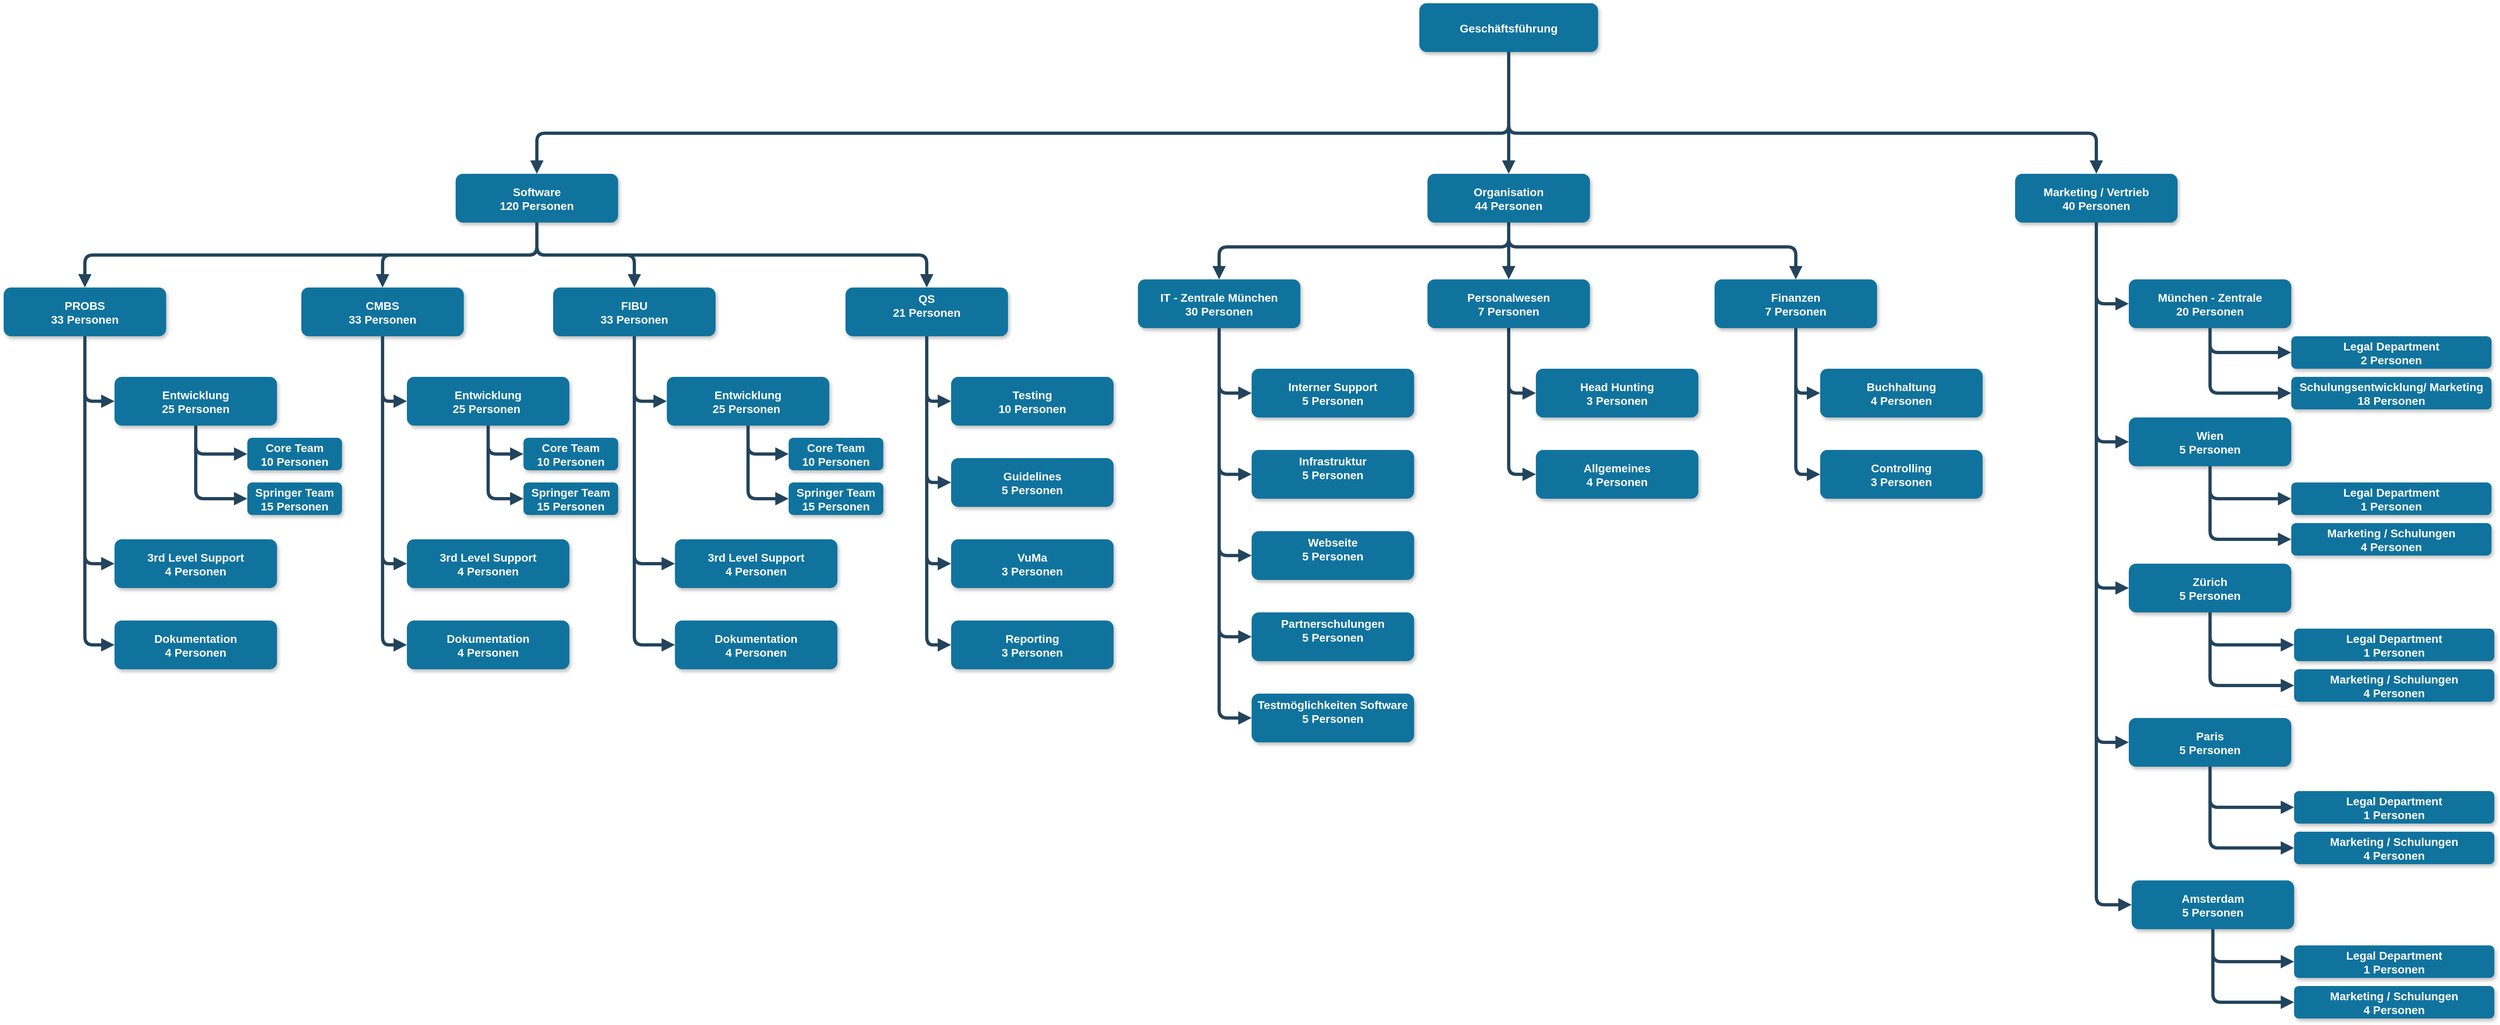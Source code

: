 <mxfile version="24.2.5" type="device">
  <diagram name="Page-1" id="97916047-d0de-89f5-080d-49f4d83e522f">
    <mxGraphModel dx="3827.5" dy="1201" grid="1" gridSize="10" guides="1" tooltips="1" connect="1" arrows="1" fold="1" page="1" pageScale="1.5" pageWidth="1169" pageHeight="827" background="none" math="0" shadow="0">
      <root>
        <mxCell id="0" />
        <mxCell id="1" parent="0" />
        <mxCell id="3" value="Geschäftsführung" style="rounded=1;fillColor=#10739E;strokeColor=none;shadow=1;gradientColor=none;fontStyle=1;fontColor=#FFFFFF;fontSize=14;" parent="1" vertex="1">
          <mxGeometry x="766.5" y="290" width="220" height="60" as="geometry" />
        </mxCell>
        <mxCell id="5" value="Software&#xa;120 Personen" style="rounded=1;fillColor=#10739E;strokeColor=none;shadow=1;gradientColor=none;fontStyle=1;fontColor=#FFFFFF;fontSize=14;" parent="1" vertex="1">
          <mxGeometry x="-420" y="500" width="200" height="60" as="geometry" />
        </mxCell>
        <mxCell id="6" value="Organisation&#xa;44 Personen" style="rounded=1;fillColor=#10739E;strokeColor=none;shadow=1;gradientColor=none;fontStyle=1;fontColor=#FFFFFF;fontSize=14;" parent="1" vertex="1">
          <mxGeometry x="776.5" y="500" width="200" height="60" as="geometry" />
        </mxCell>
        <mxCell id="7" value="Marketing / Vertrieb&#xa;40 Personen" style="rounded=1;fillColor=#10739E;strokeColor=none;shadow=1;gradientColor=none;fontStyle=1;fontColor=#FFFFFF;fontSize=14;" parent="1" vertex="1">
          <mxGeometry x="1500" y="500" width="200" height="60" as="geometry" />
        </mxCell>
        <mxCell id="13" value="FIBU&#xa;33 Personen" style="rounded=1;fillColor=#10739E;strokeColor=none;shadow=1;gradientColor=none;fontStyle=1;fontColor=#FFFFFF;fontSize=14;" parent="1" vertex="1">
          <mxGeometry x="-300" y="640" width="200" height="60" as="geometry" />
        </mxCell>
        <mxCell id="14" value="CMBS&#xa;33 Personen" style="rounded=1;fillColor=#10739E;strokeColor=none;shadow=1;gradientColor=none;fontStyle=1;fontColor=#FFFFFF;fontSize=14;" parent="1" vertex="1">
          <mxGeometry x="-610" y="640" width="200" height="60" as="geometry" />
        </mxCell>
        <mxCell id="15" value="PROBS&#xa;33 Personen" style="rounded=1;fillColor=#10739E;strokeColor=none;shadow=1;gradientColor=none;fontStyle=1;fontColor=#FFFFFF;fontSize=14;" parent="1" vertex="1">
          <mxGeometry x="-976.5" y="640" width="200" height="60" as="geometry" />
        </mxCell>
        <mxCell id="30" value="" style="edgeStyle=elbowEdgeStyle;elbow=vertical;strokeWidth=4;endArrow=block;endFill=1;fontStyle=1;strokeColor=#23445D;" parent="1" source="3" target="5" edge="1">
          <mxGeometry x="22" y="165.5" width="100" height="100" as="geometry">
            <mxPoint x="22" y="265.5" as="sourcePoint" />
            <mxPoint x="122" y="165.5" as="targetPoint" />
            <Array as="points">
              <mxPoint x="230" y="450" />
            </Array>
          </mxGeometry>
        </mxCell>
        <mxCell id="42" value="" style="edgeStyle=elbowEdgeStyle;elbow=vertical;strokeWidth=4;endArrow=block;endFill=1;fontStyle=1;strokeColor=#23445D;" parent="1" source="5" target="14" edge="1">
          <mxGeometry x="62" y="165.5" width="100" height="100" as="geometry">
            <mxPoint x="-658" y="275.5" as="sourcePoint" />
            <mxPoint x="-558" y="175.5" as="targetPoint" />
          </mxGeometry>
        </mxCell>
        <mxCell id="43" value="" style="edgeStyle=elbowEdgeStyle;elbow=vertical;strokeWidth=4;endArrow=block;endFill=1;fontStyle=1;strokeColor=#23445D;" parent="1" source="5" target="15" edge="1">
          <mxGeometry x="62" y="175.5" width="100" height="100" as="geometry">
            <mxPoint x="-658" y="285.5" as="sourcePoint" />
            <mxPoint x="-558" y="185.5" as="targetPoint" />
          </mxGeometry>
        </mxCell>
        <mxCell id="gRjdGNPeBcvUsNMo4B3k-55" value="" style="edgeStyle=elbowEdgeStyle;elbow=vertical;strokeWidth=4;endArrow=block;endFill=1;fontStyle=1;strokeColor=#23445D;exitX=0.5;exitY=1;exitDx=0;exitDy=0;entryX=0.5;entryY=0;entryDx=0;entryDy=0;" parent="1" source="3" target="7" edge="1">
          <mxGeometry x="22" y="165.5" width="100" height="100" as="geometry">
            <mxPoint x="770" y="400" as="sourcePoint" />
            <mxPoint x="1318" y="494.5" as="targetPoint" />
            <Array as="points">
              <mxPoint x="860" y="450" />
              <mxPoint x="940" y="420" />
              <mxPoint x="1318" y="434.5" />
              <mxPoint x="1128" y="434.5" />
            </Array>
          </mxGeometry>
        </mxCell>
        <mxCell id="gRjdGNPeBcvUsNMo4B3k-56" value="" style="edgeStyle=elbowEdgeStyle;elbow=vertical;strokeWidth=4;endArrow=block;endFill=1;fontStyle=1;strokeColor=#23445D;exitX=0.5;exitY=1;exitDx=0;exitDy=0;entryX=0.5;entryY=0;entryDx=0;entryDy=0;" parent="1" source="5" target="13" edge="1">
          <mxGeometry x="62" y="165.5" width="100" height="100" as="geometry">
            <mxPoint x="-78.5" y="525.5" as="sourcePoint" />
            <mxPoint x="-78.5" y="585.5" as="targetPoint" />
            <Array as="points">
              <mxPoint x="-280" y="600" />
            </Array>
          </mxGeometry>
        </mxCell>
        <mxCell id="9Wc_l4aSd2tQEgsTbdU2-46" value="Dokumentation&#xa;4 Personen" style="rounded=1;fillColor=#10739E;strokeColor=none;shadow=1;gradientColor=none;fontStyle=1;fontColor=#FFFFFF;fontSize=14;" parent="1" vertex="1">
          <mxGeometry x="-840" y="1050" width="200" height="60" as="geometry" />
        </mxCell>
        <mxCell id="LHZRictP8kXEc40hoXQ5-43" value="QS&#xa;21 Personen&#xa;" style="rounded=1;fillColor=#10739E;strokeColor=none;shadow=1;gradientColor=none;fontStyle=1;fontColor=#FFFFFF;fontSize=14;" parent="1" vertex="1">
          <mxGeometry x="60" y="640" width="200" height="60" as="geometry" />
        </mxCell>
        <mxCell id="LHZRictP8kXEc40hoXQ5-44" value="Testing&#xa;10 Personen" style="rounded=1;fillColor=#10739E;strokeColor=none;shadow=1;gradientColor=none;fontStyle=1;fontColor=#FFFFFF;fontSize=14;" parent="1" vertex="1">
          <mxGeometry x="190" y="750" width="200" height="60" as="geometry" />
        </mxCell>
        <mxCell id="LHZRictP8kXEc40hoXQ5-45" value="Guidelines&#xa;5 Personen" style="rounded=1;fillColor=#10739E;strokeColor=none;shadow=1;gradientColor=none;fontStyle=1;fontColor=#FFFFFF;fontSize=14;" parent="1" vertex="1">
          <mxGeometry x="190" y="850" width="200" height="60" as="geometry" />
        </mxCell>
        <mxCell id="LHZRictP8kXEc40hoXQ5-46" value="VuMa&#xa;3 Personen" style="rounded=1;fillColor=#10739E;strokeColor=none;shadow=1;gradientColor=none;fontStyle=1;fontColor=#FFFFFF;fontSize=14;" parent="1" vertex="1">
          <mxGeometry x="190" y="950" width="200" height="60" as="geometry" />
        </mxCell>
        <mxCell id="LHZRictP8kXEc40hoXQ5-47" value="Reporting&#xa;3 Personen" style="rounded=1;fillColor=#10739E;strokeColor=none;shadow=1;gradientColor=none;fontStyle=1;fontColor=#FFFFFF;fontSize=14;" parent="1" vertex="1">
          <mxGeometry x="190" y="1050" width="200" height="60" as="geometry" />
        </mxCell>
        <mxCell id="LHZRictP8kXEc40hoXQ5-48" value="" style="edgeStyle=elbowEdgeStyle;elbow=vertical;strokeWidth=4;endArrow=block;endFill=1;fontStyle=1;strokeColor=#23445D;exitX=0.5;exitY=1;exitDx=0;exitDy=0;entryX=0.5;entryY=0;entryDx=0;entryDy=0;" parent="1" source="5" target="LHZRictP8kXEc40hoXQ5-43" edge="1">
          <mxGeometry x="62" y="165.5" width="100" height="100" as="geometry">
            <mxPoint x="-60" y="540" as="sourcePoint" />
            <mxPoint x="-10" y="640" as="targetPoint" />
            <Array as="points">
              <mxPoint x="-20" y="600" />
            </Array>
          </mxGeometry>
        </mxCell>
        <mxCell id="LHZRictP8kXEc40hoXQ5-49" value="IT - Zentrale München&#xa;30 Personen" style="rounded=1;fillColor=#10739E;strokeColor=none;shadow=1;gradientColor=none;fontStyle=1;fontColor=#FFFFFF;fontSize=14;" parent="1" vertex="1">
          <mxGeometry x="420" y="630" width="200" height="60" as="geometry" />
        </mxCell>
        <mxCell id="LHZRictP8kXEc40hoXQ5-50" value="Interner Support&#xa;5 Personen" style="rounded=1;fillColor=#10739E;strokeColor=none;shadow=1;gradientColor=none;fontStyle=1;fontColor=#FFFFFF;fontSize=14;" parent="1" vertex="1">
          <mxGeometry x="560" y="740" width="200" height="60" as="geometry" />
        </mxCell>
        <mxCell id="LHZRictP8kXEc40hoXQ5-51" value="Infrastruktur&#xa;5 Personen&#xa;" style="rounded=1;fillColor=#10739E;strokeColor=none;shadow=1;gradientColor=none;fontStyle=1;fontColor=#FFFFFF;fontSize=14;" parent="1" vertex="1">
          <mxGeometry x="560" y="840" width="200" height="60" as="geometry" />
        </mxCell>
        <mxCell id="LHZRictP8kXEc40hoXQ5-52" value="Webseite&#xa;5 Personen&#xa;" style="rounded=1;fillColor=#10739E;strokeColor=none;shadow=1;gradientColor=none;fontStyle=1;fontColor=#FFFFFF;fontSize=14;" parent="1" vertex="1">
          <mxGeometry x="560" y="940" width="200" height="60" as="geometry" />
        </mxCell>
        <mxCell id="LHZRictP8kXEc40hoXQ5-53" value="Partnerschulungen&#xa;5 Personen&#xa;" style="rounded=1;fillColor=#10739E;strokeColor=none;shadow=1;gradientColor=none;fontStyle=1;fontColor=#FFFFFF;fontSize=14;" parent="1" vertex="1">
          <mxGeometry x="560" y="1040" width="200" height="60" as="geometry" />
        </mxCell>
        <mxCell id="LHZRictP8kXEc40hoXQ5-54" value="Testmöglichkeiten Software&#xa;5 Personen&#xa;" style="rounded=1;fillColor=#10739E;strokeColor=none;shadow=1;gradientColor=none;fontStyle=1;fontColor=#FFFFFF;fontSize=14;" parent="1" vertex="1">
          <mxGeometry x="560" y="1140" width="200" height="60" as="geometry" />
        </mxCell>
        <mxCell id="LHZRictP8kXEc40hoXQ5-55" value="München - Zentrale&#xa;20 Personen" style="rounded=1;fillColor=#10739E;strokeColor=none;shadow=1;gradientColor=none;fontStyle=1;fontColor=#FFFFFF;fontSize=14;" parent="1" vertex="1">
          <mxGeometry x="1640" y="630" width="200" height="60" as="geometry" />
        </mxCell>
        <mxCell id="LHZRictP8kXEc40hoXQ5-56" value="Wien&#xa;5 Personen" style="rounded=1;fillColor=#10739E;strokeColor=none;shadow=1;gradientColor=none;fontStyle=1;fontColor=#FFFFFF;fontSize=14;" parent="1" vertex="1">
          <mxGeometry x="1640" y="800" width="200" height="60" as="geometry" />
        </mxCell>
        <mxCell id="LHZRictP8kXEc40hoXQ5-57" value="Zürich&#xa;5 Personen" style="rounded=1;fillColor=#10739E;strokeColor=none;shadow=1;gradientColor=none;fontStyle=1;fontColor=#FFFFFF;fontSize=14;" parent="1" vertex="1">
          <mxGeometry x="1640" y="980" width="200" height="60" as="geometry" />
        </mxCell>
        <mxCell id="LHZRictP8kXEc40hoXQ5-58" value="Paris&#xa;5 Personen" style="rounded=1;fillColor=#10739E;strokeColor=none;shadow=1;gradientColor=none;fontStyle=1;fontColor=#FFFFFF;fontSize=14;" parent="1" vertex="1">
          <mxGeometry x="1640" y="1170" width="200" height="60" as="geometry" />
        </mxCell>
        <mxCell id="LHZRictP8kXEc40hoXQ5-59" value="Amsterdam&#xa;5 Personen" style="rounded=1;fillColor=#10739E;strokeColor=none;shadow=1;gradientColor=none;fontStyle=1;fontColor=#FFFFFF;fontSize=14;" parent="1" vertex="1">
          <mxGeometry x="1643.5" y="1370" width="200" height="60" as="geometry" />
        </mxCell>
        <mxCell id="LHZRictP8kXEc40hoXQ5-81" value="Legal Department&#xa;1 Personen" style="rounded=1;fillColor=#10739E;strokeColor=none;shadow=1;gradientColor=none;fontStyle=1;fontColor=#FFFFFF;fontSize=14;" parent="1" vertex="1">
          <mxGeometry x="1840" y="880" width="246.5" height="40" as="geometry" />
        </mxCell>
        <mxCell id="9Wc_l4aSd2tQEgsTbdU2-45" value="3rd Level Support&#xa;4 Personen" style="rounded=1;fillColor=#10739E;strokeColor=none;shadow=1;gradientColor=none;fontStyle=1;fontColor=#FFFFFF;fontSize=14;" parent="1" vertex="1">
          <mxGeometry x="-840" y="950" width="200" height="60" as="geometry" />
        </mxCell>
        <mxCell id="gRjdGNPeBcvUsNMo4B3k-71" value="Entwicklung&#xa;25 Personen" style="rounded=1;fillColor=#10739E;strokeColor=none;shadow=1;gradientColor=none;fontStyle=1;fontColor=#FFFFFF;fontSize=14;" parent="1" vertex="1">
          <mxGeometry x="-840" y="750" width="200" height="60" as="geometry" />
        </mxCell>
        <mxCell id="48EaxQg9wDrhMcDz6IMn-46" value="Core Team&#xa;10 Personen" style="rounded=1;fillColor=#10739E;strokeColor=none;shadow=1;gradientColor=none;fontStyle=1;fontColor=#FFFFFF;fontSize=14;" parent="1" vertex="1">
          <mxGeometry x="-676.5" y="825" width="116.5" height="40" as="geometry" />
        </mxCell>
        <mxCell id="48EaxQg9wDrhMcDz6IMn-47" value="Springer Team&#xa;15 Personen" style="rounded=1;fillColor=#10739E;strokeColor=none;shadow=1;gradientColor=none;fontStyle=1;fontColor=#FFFFFF;fontSize=14;" parent="1" vertex="1">
          <mxGeometry x="-676.5" y="880" width="116.5" height="40" as="geometry" />
        </mxCell>
        <mxCell id="48EaxQg9wDrhMcDz6IMn-48" value="" style="edgeStyle=elbowEdgeStyle;elbow=horizontal;strokeWidth=4;endArrow=block;endFill=1;fontStyle=1;strokeColor=#23445D;exitX=0.5;exitY=1;exitDx=0;exitDy=0;entryX=0;entryY=0.5;entryDx=0;entryDy=0;" parent="1" source="gRjdGNPeBcvUsNMo4B3k-71" target="48EaxQg9wDrhMcDz6IMn-46" edge="1">
          <mxGeometry x="62" y="165.5" width="100" height="100" as="geometry">
            <mxPoint x="-831.5" y="835" as="sourcePoint" />
            <mxPoint x="-721.5" y="885" as="targetPoint" />
            <Array as="points">
              <mxPoint x="-740" y="860" />
            </Array>
          </mxGeometry>
        </mxCell>
        <mxCell id="48EaxQg9wDrhMcDz6IMn-49" value="" style="edgeStyle=elbowEdgeStyle;elbow=horizontal;strokeWidth=4;endArrow=block;endFill=1;fontStyle=1;strokeColor=#23445D;exitX=0.5;exitY=1;exitDx=0;exitDy=0;entryX=0;entryY=0.5;entryDx=0;entryDy=0;" parent="1" source="gRjdGNPeBcvUsNMo4B3k-71" target="48EaxQg9wDrhMcDz6IMn-47" edge="1">
          <mxGeometry x="62" y="165.5" width="100" height="100" as="geometry">
            <mxPoint x="-810" y="830" as="sourcePoint" />
            <mxPoint x="-710" y="900" as="targetPoint" />
            <Array as="points">
              <mxPoint x="-740" y="880" />
            </Array>
          </mxGeometry>
        </mxCell>
        <mxCell id="48EaxQg9wDrhMcDz6IMn-50" value="" style="edgeStyle=elbowEdgeStyle;elbow=vertical;strokeWidth=4;endArrow=block;endFill=1;fontStyle=1;strokeColor=#23445D;exitX=0.5;exitY=1;exitDx=0;exitDy=0;entryX=0;entryY=0.5;entryDx=0;entryDy=0;" parent="1" source="15" target="9Wc_l4aSd2tQEgsTbdU2-45" edge="1">
          <mxGeometry x="62" y="165.5" width="100" height="100" as="geometry">
            <mxPoint x="-1060" y="810" as="sourcePoint" />
            <mxPoint x="-960" y="880" as="targetPoint" />
            <Array as="points">
              <mxPoint x="-860" y="980" />
            </Array>
          </mxGeometry>
        </mxCell>
        <mxCell id="48EaxQg9wDrhMcDz6IMn-51" value="" style="edgeStyle=elbowEdgeStyle;elbow=vertical;strokeWidth=4;endArrow=block;endFill=1;fontStyle=1;strokeColor=#23445D;exitX=0.5;exitY=1;exitDx=0;exitDy=0;entryX=0;entryY=0.5;entryDx=0;entryDy=0;" parent="1" source="15" target="9Wc_l4aSd2tQEgsTbdU2-46" edge="1">
          <mxGeometry x="62" y="165.5" width="100" height="100" as="geometry">
            <mxPoint x="-1100" y="940" as="sourcePoint" />
            <mxPoint x="-1000" y="1010" as="targetPoint" />
            <Array as="points">
              <mxPoint x="-860" y="1080" />
            </Array>
          </mxGeometry>
        </mxCell>
        <mxCell id="48EaxQg9wDrhMcDz6IMn-52" value="" style="edgeStyle=elbowEdgeStyle;elbow=vertical;strokeWidth=4;endArrow=block;endFill=1;fontStyle=1;strokeColor=#23445D;exitX=0.5;exitY=1;exitDx=0;exitDy=0;entryX=0;entryY=0.5;entryDx=0;entryDy=0;" parent="1" source="15" target="gRjdGNPeBcvUsNMo4B3k-71" edge="1">
          <mxGeometry x="62" y="165.5" width="100" height="100" as="geometry">
            <mxPoint x="-1076.5" y="1070" as="sourcePoint" />
            <mxPoint x="-976.5" y="1140" as="targetPoint" />
            <Array as="points">
              <mxPoint x="-890" y="780" />
            </Array>
          </mxGeometry>
        </mxCell>
        <mxCell id="48EaxQg9wDrhMcDz6IMn-53" value="Dokumentation&#xa;4 Personen" style="rounded=1;fillColor=#10739E;strokeColor=none;shadow=1;gradientColor=none;fontStyle=1;fontColor=#FFFFFF;fontSize=14;" parent="1" vertex="1">
          <mxGeometry x="-480" y="1050" width="200" height="60" as="geometry" />
        </mxCell>
        <mxCell id="48EaxQg9wDrhMcDz6IMn-54" value="3rd Level Support&#xa;4 Personen" style="rounded=1;fillColor=#10739E;strokeColor=none;shadow=1;gradientColor=none;fontStyle=1;fontColor=#FFFFFF;fontSize=14;" parent="1" vertex="1">
          <mxGeometry x="-480" y="950" width="200" height="60" as="geometry" />
        </mxCell>
        <mxCell id="48EaxQg9wDrhMcDz6IMn-55" value="Entwicklung&#xa;25 Personen " style="rounded=1;fillColor=#10739E;strokeColor=none;shadow=1;gradientColor=none;fontStyle=1;fontColor=#FFFFFF;fontSize=14;" parent="1" vertex="1">
          <mxGeometry x="-480" y="750" width="200" height="60" as="geometry" />
        </mxCell>
        <mxCell id="48EaxQg9wDrhMcDz6IMn-56" value="Core Team&#xa;10 Personen" style="rounded=1;fillColor=#10739E;strokeColor=none;shadow=1;gradientColor=none;fontStyle=1;fontColor=#FFFFFF;fontSize=14;" parent="1" vertex="1">
          <mxGeometry x="-336.5" y="825" width="116.5" height="40" as="geometry" />
        </mxCell>
        <mxCell id="48EaxQg9wDrhMcDz6IMn-57" value="Springer Team&#xa;15 Personen" style="rounded=1;fillColor=#10739E;strokeColor=none;shadow=1;gradientColor=none;fontStyle=1;fontColor=#FFFFFF;fontSize=14;" parent="1" vertex="1">
          <mxGeometry x="-336.5" y="880" width="116.5" height="40" as="geometry" />
        </mxCell>
        <mxCell id="48EaxQg9wDrhMcDz6IMn-58" value="" style="edgeStyle=elbowEdgeStyle;elbow=horizontal;strokeWidth=4;endArrow=block;endFill=1;fontStyle=1;strokeColor=#23445D;exitX=0.5;exitY=1;exitDx=0;exitDy=0;entryX=0;entryY=0.5;entryDx=0;entryDy=0;" parent="1" source="48EaxQg9wDrhMcDz6IMn-55" target="48EaxQg9wDrhMcDz6IMn-56" edge="1">
          <mxGeometry x="62" y="165.5" width="100" height="100" as="geometry">
            <mxPoint x="-481.5" y="835" as="sourcePoint" />
            <mxPoint x="-326.5" y="835" as="targetPoint" />
            <Array as="points">
              <mxPoint x="-380" y="835" />
            </Array>
          </mxGeometry>
        </mxCell>
        <mxCell id="48EaxQg9wDrhMcDz6IMn-59" value="" style="edgeStyle=elbowEdgeStyle;elbow=horizontal;strokeWidth=4;endArrow=block;endFill=1;fontStyle=1;strokeColor=#23445D;exitX=0.5;exitY=1;exitDx=0;exitDy=0;entryX=0;entryY=0.5;entryDx=0;entryDy=0;" parent="1" source="48EaxQg9wDrhMcDz6IMn-55" target="48EaxQg9wDrhMcDz6IMn-57" edge="1">
          <mxGeometry x="62" y="165.5" width="100" height="100" as="geometry">
            <mxPoint x="-460" y="830" as="sourcePoint" />
            <mxPoint x="-326.5" y="880" as="targetPoint" />
            <Array as="points">
              <mxPoint x="-380" y="910" />
            </Array>
          </mxGeometry>
        </mxCell>
        <mxCell id="48EaxQg9wDrhMcDz6IMn-60" value="Dokumentation&#xa;4 Personen" style="rounded=1;fillColor=#10739E;strokeColor=none;shadow=1;gradientColor=none;fontStyle=1;fontColor=#FFFFFF;fontSize=14;" parent="1" vertex="1">
          <mxGeometry x="-150" y="1050" width="200" height="60" as="geometry" />
        </mxCell>
        <mxCell id="48EaxQg9wDrhMcDz6IMn-61" value="3rd Level Support&#xa;4 Personen" style="rounded=1;fillColor=#10739E;strokeColor=none;shadow=1;gradientColor=none;fontStyle=1;fontColor=#FFFFFF;fontSize=14;" parent="1" vertex="1">
          <mxGeometry x="-150" y="950" width="200" height="60" as="geometry" />
        </mxCell>
        <mxCell id="48EaxQg9wDrhMcDz6IMn-62" value="Entwicklung&#xa;25 Personen " style="rounded=1;fillColor=#10739E;strokeColor=none;shadow=1;gradientColor=none;fontStyle=1;fontColor=#FFFFFF;fontSize=14;" parent="1" vertex="1">
          <mxGeometry x="-160" y="750" width="200" height="60" as="geometry" />
        </mxCell>
        <mxCell id="48EaxQg9wDrhMcDz6IMn-63" value="Core Team&#xa;10 Personen" style="rounded=1;fillColor=#10739E;strokeColor=none;shadow=1;gradientColor=none;fontStyle=1;fontColor=#FFFFFF;fontSize=14;" parent="1" vertex="1">
          <mxGeometry x="-10" y="825" width="116.5" height="40" as="geometry" />
        </mxCell>
        <mxCell id="48EaxQg9wDrhMcDz6IMn-64" value="Springer Team&#xa;15 Personen" style="rounded=1;fillColor=#10739E;strokeColor=none;shadow=1;gradientColor=none;fontStyle=1;fontColor=#FFFFFF;fontSize=14;" parent="1" vertex="1">
          <mxGeometry x="-10" y="880" width="116.5" height="40" as="geometry" />
        </mxCell>
        <mxCell id="48EaxQg9wDrhMcDz6IMn-65" value="" style="edgeStyle=elbowEdgeStyle;elbow=vertical;strokeWidth=4;endArrow=block;endFill=1;fontStyle=1;strokeColor=#23445D;exitX=0.5;exitY=1;exitDx=0;exitDy=0;entryX=0;entryY=0.5;entryDx=0;entryDy=0;" parent="1" source="48EaxQg9wDrhMcDz6IMn-62" target="48EaxQg9wDrhMcDz6IMn-63" edge="1">
          <mxGeometry x="62" y="165.5" width="100" height="100" as="geometry">
            <mxPoint x="-151.5" y="825" as="sourcePoint" />
            <mxPoint x="-41.5" y="875" as="targetPoint" />
            <Array as="points">
              <mxPoint x="-40" y="845" />
            </Array>
          </mxGeometry>
        </mxCell>
        <mxCell id="48EaxQg9wDrhMcDz6IMn-66" value="" style="edgeStyle=elbowEdgeStyle;elbow=horizontal;strokeWidth=4;endArrow=block;endFill=1;fontStyle=1;strokeColor=#23445D;exitX=0.5;exitY=1;exitDx=0;exitDy=0;entryX=0;entryY=0.5;entryDx=0;entryDy=0;" parent="1" source="48EaxQg9wDrhMcDz6IMn-62" target="48EaxQg9wDrhMcDz6IMn-64" edge="1">
          <mxGeometry x="62" y="165.5" width="100" height="100" as="geometry">
            <mxPoint x="-130" y="820" as="sourcePoint" />
            <mxPoint x="-30" y="890" as="targetPoint" />
            <Array as="points">
              <mxPoint x="-60" y="880" />
            </Array>
          </mxGeometry>
        </mxCell>
        <mxCell id="48EaxQg9wDrhMcDz6IMn-68" value="" style="edgeStyle=elbowEdgeStyle;elbow=vertical;strokeWidth=4;endArrow=block;endFill=1;fontStyle=1;strokeColor=#23445D;exitX=0.5;exitY=1;exitDx=0;exitDy=0;entryX=0;entryY=0.5;entryDx=0;entryDy=0;" parent="1" source="14" target="48EaxQg9wDrhMcDz6IMn-53" edge="1">
          <mxGeometry x="62" y="165.5" width="100" height="100" as="geometry">
            <mxPoint x="-530" y="700" as="sourcePoint" />
            <mxPoint x="-510" y="1050" as="targetPoint" />
            <Array as="points">
              <mxPoint x="-500" y="1080" />
            </Array>
          </mxGeometry>
        </mxCell>
        <mxCell id="48EaxQg9wDrhMcDz6IMn-70" value="" style="edgeStyle=elbowEdgeStyle;elbow=vertical;strokeWidth=4;endArrow=block;endFill=1;fontStyle=1;strokeColor=#23445D;exitX=0.5;exitY=1;exitDx=0;exitDy=0;entryX=0;entryY=0.5;entryDx=0;entryDy=0;" parent="1" source="14" target="48EaxQg9wDrhMcDz6IMn-54" edge="1">
          <mxGeometry x="62" y="165.5" width="100" height="100" as="geometry">
            <mxPoint x="-500" y="710" as="sourcePoint" />
            <mxPoint x="-470" y="1060" as="targetPoint" />
            <Array as="points">
              <mxPoint x="-500" y="980" />
            </Array>
          </mxGeometry>
        </mxCell>
        <mxCell id="48EaxQg9wDrhMcDz6IMn-71" value="" style="edgeStyle=elbowEdgeStyle;elbow=vertical;strokeWidth=4;endArrow=block;endFill=1;fontStyle=1;strokeColor=#23445D;exitX=0.5;exitY=1;exitDx=0;exitDy=0;entryX=0;entryY=0.5;entryDx=0;entryDy=0;" parent="1" source="14" target="48EaxQg9wDrhMcDz6IMn-55" edge="1">
          <mxGeometry x="62" y="165.5" width="100" height="100" as="geometry">
            <mxPoint x="-500" y="710" as="sourcePoint" />
            <mxPoint x="-470" y="960" as="targetPoint" />
            <Array as="points">
              <mxPoint x="-540" y="780" />
            </Array>
          </mxGeometry>
        </mxCell>
        <mxCell id="48EaxQg9wDrhMcDz6IMn-74" value="" style="edgeStyle=elbowEdgeStyle;elbow=vertical;strokeWidth=4;endArrow=block;endFill=1;fontStyle=1;strokeColor=#23445D;exitX=0.5;exitY=1;exitDx=0;exitDy=0;entryX=0;entryY=0.5;entryDx=0;entryDy=0;" parent="1" source="13" target="48EaxQg9wDrhMcDz6IMn-60" edge="1">
          <mxGeometry x="62" y="165.5" width="100" height="100" as="geometry">
            <mxPoint x="-233.5" y="740" as="sourcePoint" />
            <mxPoint x="-193.5" y="1080" as="targetPoint" />
            <Array as="points">
              <mxPoint x="-180" y="1080" />
            </Array>
          </mxGeometry>
        </mxCell>
        <mxCell id="48EaxQg9wDrhMcDz6IMn-75" value="" style="edgeStyle=elbowEdgeStyle;elbow=vertical;strokeWidth=4;endArrow=block;endFill=1;fontStyle=1;strokeColor=#23445D;entryX=0;entryY=0.5;entryDx=0;entryDy=0;exitX=0.5;exitY=1;exitDx=0;exitDy=0;" parent="1" source="13" target="48EaxQg9wDrhMcDz6IMn-61" edge="1">
          <mxGeometry x="62" y="165.5" width="100" height="100" as="geometry">
            <mxPoint x="-215" y="710" as="sourcePoint" />
            <mxPoint x="-185" y="960" as="targetPoint" />
            <Array as="points">
              <mxPoint x="-180" y="980" />
            </Array>
          </mxGeometry>
        </mxCell>
        <mxCell id="48EaxQg9wDrhMcDz6IMn-76" value="" style="edgeStyle=elbowEdgeStyle;elbow=vertical;strokeWidth=4;endArrow=block;endFill=1;fontStyle=1;strokeColor=#23445D;exitX=0.5;exitY=1;exitDx=0;exitDy=0;entryX=0;entryY=0.5;entryDx=0;entryDy=0;" parent="1" source="13" target="48EaxQg9wDrhMcDz6IMn-62" edge="1">
          <mxGeometry x="62" y="165.5" width="100" height="100" as="geometry">
            <mxPoint x="-215" y="710" as="sourcePoint" />
            <mxPoint x="-185" y="790" as="targetPoint" />
            <Array as="points">
              <mxPoint x="-200" y="780" />
            </Array>
          </mxGeometry>
        </mxCell>
        <mxCell id="48EaxQg9wDrhMcDz6IMn-77" value="" style="edgeStyle=elbowEdgeStyle;elbow=vertical;strokeWidth=4;endArrow=block;endFill=1;fontStyle=1;strokeColor=#23445D;exitX=0.5;exitY=1;exitDx=0;exitDy=0;entryX=0;entryY=0.5;entryDx=0;entryDy=0;" parent="1" source="LHZRictP8kXEc40hoXQ5-43" target="LHZRictP8kXEc40hoXQ5-47" edge="1">
          <mxGeometry x="62" y="165.5" width="100" height="100" as="geometry">
            <mxPoint x="140" y="730" as="sourcePoint" />
            <mxPoint x="180" y="1070" as="targetPoint" />
            <Array as="points">
              <mxPoint x="150" y="1080" />
            </Array>
          </mxGeometry>
        </mxCell>
        <mxCell id="48EaxQg9wDrhMcDz6IMn-78" value="" style="edgeStyle=elbowEdgeStyle;elbow=vertical;strokeWidth=4;endArrow=block;endFill=1;fontStyle=1;strokeColor=#23445D;entryX=0;entryY=0.5;entryDx=0;entryDy=0;exitX=0.5;exitY=1;exitDx=0;exitDy=0;" parent="1" source="LHZRictP8kXEc40hoXQ5-43" target="LHZRictP8kXEc40hoXQ5-46" edge="1">
          <mxGeometry x="62" y="165.5" width="100" height="100" as="geometry">
            <mxPoint x="150" y="750" as="sourcePoint" />
            <mxPoint x="180" y="970" as="targetPoint" />
            <Array as="points">
              <mxPoint x="150" y="980" />
            </Array>
          </mxGeometry>
        </mxCell>
        <mxCell id="48EaxQg9wDrhMcDz6IMn-79" value="" style="edgeStyle=elbowEdgeStyle;elbow=vertical;strokeWidth=4;endArrow=block;endFill=1;fontStyle=1;strokeColor=#23445D;exitX=0.5;exitY=1;exitDx=0;exitDy=0;entryX=0;entryY=0.5;entryDx=0;entryDy=0;" parent="1" source="LHZRictP8kXEc40hoXQ5-43" target="LHZRictP8kXEc40hoXQ5-44" edge="1">
          <mxGeometry x="62" y="165.5" width="100" height="100" as="geometry">
            <mxPoint x="140" y="730" as="sourcePoint" />
            <mxPoint x="180" y="800" as="targetPoint" />
            <Array as="points">
              <mxPoint x="150" y="780" />
            </Array>
          </mxGeometry>
        </mxCell>
        <mxCell id="48EaxQg9wDrhMcDz6IMn-80" value="" style="edgeStyle=elbowEdgeStyle;elbow=vertical;strokeWidth=4;endArrow=block;endFill=1;fontStyle=1;strokeColor=#23445D;entryX=0;entryY=0.5;entryDx=0;entryDy=0;exitX=0.5;exitY=1;exitDx=0;exitDy=0;" parent="1" source="LHZRictP8kXEc40hoXQ5-43" target="LHZRictP8kXEc40hoXQ5-45" edge="1">
          <mxGeometry x="62" y="165.5" width="100" height="100" as="geometry">
            <mxPoint x="120" y="620" as="sourcePoint" />
            <mxPoint x="150" y="900" as="targetPoint" />
            <Array as="points">
              <mxPoint x="150" y="880" />
            </Array>
          </mxGeometry>
        </mxCell>
        <mxCell id="48EaxQg9wDrhMcDz6IMn-81" value="" style="edgeStyle=elbowEdgeStyle;elbow=vertical;strokeWidth=4;endArrow=block;endFill=1;fontStyle=1;strokeColor=#23445D;exitX=0.5;exitY=1;exitDx=0;exitDy=0;entryX=0;entryY=0.5;entryDx=0;entryDy=0;" parent="1" source="LHZRictP8kXEc40hoXQ5-49" target="LHZRictP8kXEc40hoXQ5-53" edge="1">
          <mxGeometry x="62" y="165.5" width="100" height="100" as="geometry">
            <mxPoint x="460" y="740" as="sourcePoint" />
            <mxPoint x="490" y="1120" as="targetPoint" />
            <Array as="points">
              <mxPoint x="480" y="1070" />
            </Array>
          </mxGeometry>
        </mxCell>
        <mxCell id="48EaxQg9wDrhMcDz6IMn-82" value="" style="edgeStyle=elbowEdgeStyle;elbow=vertical;strokeWidth=4;endArrow=block;endFill=1;fontStyle=1;strokeColor=#23445D;entryX=0;entryY=0.5;entryDx=0;entryDy=0;exitX=0.5;exitY=1;exitDx=0;exitDy=0;" parent="1" source="LHZRictP8kXEc40hoXQ5-49" target="LHZRictP8kXEc40hoXQ5-52" edge="1">
          <mxGeometry x="62" y="165.5" width="100" height="100" as="geometry">
            <mxPoint x="460" y="740" as="sourcePoint" />
            <mxPoint x="490" y="1020" as="targetPoint" />
            <Array as="points">
              <mxPoint x="480" y="970" />
            </Array>
          </mxGeometry>
        </mxCell>
        <mxCell id="48EaxQg9wDrhMcDz6IMn-83" value="" style="edgeStyle=elbowEdgeStyle;elbow=vertical;strokeWidth=4;endArrow=block;endFill=1;fontStyle=1;strokeColor=#23445D;entryX=0;entryY=0.5;entryDx=0;entryDy=0;exitX=0.5;exitY=1;exitDx=0;exitDy=0;" parent="1" source="LHZRictP8kXEc40hoXQ5-49" target="LHZRictP8kXEc40hoXQ5-50" edge="1">
          <mxGeometry x="62" y="165.5" width="100" height="100" as="geometry">
            <mxPoint x="490" y="690" as="sourcePoint" />
            <mxPoint x="490" y="820" as="targetPoint" />
            <Array as="points">
              <mxPoint x="470" y="770" />
            </Array>
          </mxGeometry>
        </mxCell>
        <mxCell id="48EaxQg9wDrhMcDz6IMn-84" value="" style="edgeStyle=elbowEdgeStyle;elbow=vertical;strokeWidth=4;endArrow=block;endFill=1;fontStyle=1;strokeColor=#23445D;entryX=0;entryY=0.5;entryDx=0;entryDy=0;exitX=0.5;exitY=1;exitDx=0;exitDy=0;" parent="1" source="LHZRictP8kXEc40hoXQ5-49" target="LHZRictP8kXEc40hoXQ5-51" edge="1">
          <mxGeometry x="62" y="165.5" width="100" height="100" as="geometry">
            <mxPoint x="460" y="740" as="sourcePoint" />
            <mxPoint x="490" y="920" as="targetPoint" />
            <Array as="points">
              <mxPoint x="470" y="870" />
            </Array>
          </mxGeometry>
        </mxCell>
        <mxCell id="48EaxQg9wDrhMcDz6IMn-85" value="" style="edgeStyle=elbowEdgeStyle;elbow=vertical;strokeWidth=4;endArrow=block;endFill=1;fontStyle=1;strokeColor=#23445D;exitX=0.5;exitY=1;exitDx=0;exitDy=0;entryX=0;entryY=0.5;entryDx=0;entryDy=0;" parent="1" source="LHZRictP8kXEc40hoXQ5-49" target="LHZRictP8kXEc40hoXQ5-54" edge="1">
          <mxGeometry x="62" y="165.5" width="100" height="100" as="geometry">
            <mxPoint x="420" y="960" as="sourcePoint" />
            <mxPoint x="450" y="1340" as="targetPoint" />
            <Array as="points">
              <mxPoint x="500" y="1170" />
            </Array>
          </mxGeometry>
        </mxCell>
        <mxCell id="48EaxQg9wDrhMcDz6IMn-86" value="" style="edgeStyle=elbowEdgeStyle;elbow=vertical;strokeWidth=4;endArrow=block;endFill=1;fontStyle=1;strokeColor=#23445D;entryX=0.5;entryY=0;entryDx=0;entryDy=0;exitX=0.5;exitY=1;exitDx=0;exitDy=0;" parent="1" source="6" target="LHZRictP8kXEc40hoXQ5-49" edge="1">
          <mxGeometry x="62" y="165.5" width="100" height="100" as="geometry">
            <mxPoint x="662" y="570" as="sourcePoint" />
            <mxPoint x="702" y="650" as="targetPoint" />
            <Array as="points">
              <mxPoint x="800" y="590" />
            </Array>
          </mxGeometry>
        </mxCell>
        <mxCell id="48EaxQg9wDrhMcDz6IMn-105" value="Marketing / Schulungen&#xa;4 Personen" style="rounded=1;fillColor=#10739E;strokeColor=none;shadow=1;gradientColor=none;fontStyle=1;fontColor=#FFFFFF;fontSize=14;" parent="1" vertex="1">
          <mxGeometry x="1840" y="930" width="246.5" height="40" as="geometry" />
        </mxCell>
        <mxCell id="48EaxQg9wDrhMcDz6IMn-109" value="" style="edgeStyle=elbowEdgeStyle;elbow=vertical;strokeWidth=4;endArrow=block;endFill=1;fontStyle=1;strokeColor=#23445D;entryX=0;entryY=0.5;entryDx=0;entryDy=0;exitX=0.5;exitY=1;exitDx=0;exitDy=0;" parent="1" source="LHZRictP8kXEc40hoXQ5-59" target="48EaxQg9wDrhMcDz6IMn-136" edge="1">
          <mxGeometry x="62" y="165.5" width="100" height="100" as="geometry">
            <mxPoint x="1703.5" y="1520" as="sourcePoint" />
            <mxPoint x="1843.5" y="1460" as="targetPoint" />
            <Array as="points">
              <mxPoint x="1730" y="1470" />
            </Array>
          </mxGeometry>
        </mxCell>
        <mxCell id="48EaxQg9wDrhMcDz6IMn-110" value="" style="edgeStyle=elbowEdgeStyle;elbow=vertical;strokeWidth=4;endArrow=block;endFill=1;fontStyle=1;strokeColor=#23445D;entryX=0;entryY=0.5;entryDx=0;entryDy=0;exitX=0.5;exitY=1;exitDx=0;exitDy=0;" parent="1" source="LHZRictP8kXEc40hoXQ5-59" target="48EaxQg9wDrhMcDz6IMn-137" edge="1">
          <mxGeometry x="62" y="165.5" width="100" height="100" as="geometry">
            <mxPoint x="1543.5" y="1560" as="sourcePoint" />
            <mxPoint x="1843.5" y="1520" as="targetPoint" />
            <Array as="points">
              <mxPoint x="1733.5" y="1520" />
            </Array>
          </mxGeometry>
        </mxCell>
        <mxCell id="48EaxQg9wDrhMcDz6IMn-130" value="Legal Department&#xa;2 Personen" style="rounded=1;fillColor=#10739E;strokeColor=none;shadow=1;gradientColor=none;fontStyle=1;fontColor=#FFFFFF;fontSize=14;" parent="1" vertex="1">
          <mxGeometry x="1840" y="700" width="246.5" height="40" as="geometry" />
        </mxCell>
        <mxCell id="48EaxQg9wDrhMcDz6IMn-131" value="Schulungsentwicklung/ Marketing&#xa;18 Personen" style="rounded=1;fillColor=#10739E;strokeColor=none;shadow=1;gradientColor=none;fontStyle=1;fontColor=#FFFFFF;fontSize=14;" parent="1" vertex="1">
          <mxGeometry x="1840" y="750" width="246.5" height="40" as="geometry" />
        </mxCell>
        <mxCell id="48EaxQg9wDrhMcDz6IMn-132" value="Legal Department&#xa;1 Personen" style="rounded=1;fillColor=#10739E;strokeColor=none;shadow=1;gradientColor=none;fontStyle=1;fontColor=#FFFFFF;fontSize=14;" parent="1" vertex="1">
          <mxGeometry x="1843.5" y="1060" width="246.5" height="40" as="geometry" />
        </mxCell>
        <mxCell id="48EaxQg9wDrhMcDz6IMn-133" value="Marketing / Schulungen&#xa;4 Personen" style="rounded=1;fillColor=#10739E;strokeColor=none;shadow=1;gradientColor=none;fontStyle=1;fontColor=#FFFFFF;fontSize=14;" parent="1" vertex="1">
          <mxGeometry x="1843.5" y="1110" width="246.5" height="40" as="geometry" />
        </mxCell>
        <mxCell id="48EaxQg9wDrhMcDz6IMn-134" value="Legal Department&#xa;1 Personen" style="rounded=1;fillColor=#10739E;strokeColor=none;shadow=1;gradientColor=none;fontStyle=1;fontColor=#FFFFFF;fontSize=14;" parent="1" vertex="1">
          <mxGeometry x="1843.5" y="1260" width="246.5" height="40" as="geometry" />
        </mxCell>
        <mxCell id="48EaxQg9wDrhMcDz6IMn-135" value="Marketing / Schulungen&#xa;4 Personen" style="rounded=1;fillColor=#10739E;strokeColor=none;shadow=1;gradientColor=none;fontStyle=1;fontColor=#FFFFFF;fontSize=14;" parent="1" vertex="1">
          <mxGeometry x="1843.5" y="1310" width="246.5" height="40" as="geometry" />
        </mxCell>
        <mxCell id="48EaxQg9wDrhMcDz6IMn-136" value="Legal Department&#xa;1 Personen" style="rounded=1;fillColor=#10739E;strokeColor=none;shadow=1;gradientColor=none;fontStyle=1;fontColor=#FFFFFF;fontSize=14;" parent="1" vertex="1">
          <mxGeometry x="1843.5" y="1450" width="246.5" height="40" as="geometry" />
        </mxCell>
        <mxCell id="48EaxQg9wDrhMcDz6IMn-137" value="Marketing / Schulungen&#xa;4 Personen" style="rounded=1;fillColor=#10739E;strokeColor=none;shadow=1;gradientColor=none;fontStyle=1;fontColor=#FFFFFF;fontSize=14;" parent="1" vertex="1">
          <mxGeometry x="1843.5" y="1500" width="246.5" height="40" as="geometry" />
        </mxCell>
        <mxCell id="48EaxQg9wDrhMcDz6IMn-139" value="Finanzen&#xa;7 Personen" style="rounded=1;fillColor=#10739E;strokeColor=none;shadow=1;gradientColor=none;fontStyle=1;fontColor=#FFFFFF;fontSize=14;" parent="1" vertex="1">
          <mxGeometry x="1130" y="630" width="200" height="60" as="geometry" />
        </mxCell>
        <mxCell id="48EaxQg9wDrhMcDz6IMn-140" value="Head Hunting&#xa;3 Personen" style="rounded=1;fillColor=#10739E;strokeColor=none;shadow=1;gradientColor=none;fontStyle=1;fontColor=#FFFFFF;fontSize=14;" parent="1" vertex="1">
          <mxGeometry x="910" y="740" width="200" height="60" as="geometry" />
        </mxCell>
        <mxCell id="48EaxQg9wDrhMcDz6IMn-141" value="Allgemeines&#xa;4 Personen" style="rounded=1;fillColor=#10739E;strokeColor=none;shadow=1;gradientColor=none;fontStyle=1;fontColor=#FFFFFF;fontSize=14;" parent="1" vertex="1">
          <mxGeometry x="910" y="840" width="200" height="60" as="geometry" />
        </mxCell>
        <mxCell id="48EaxQg9wDrhMcDz6IMn-142" value="Buchhaltung&#xa;4 Personen" style="rounded=1;fillColor=#10739E;strokeColor=none;shadow=1;gradientColor=none;fontStyle=1;fontColor=#FFFFFF;fontSize=14;" parent="1" vertex="1">
          <mxGeometry x="1260" y="740" width="200" height="60" as="geometry" />
        </mxCell>
        <mxCell id="48EaxQg9wDrhMcDz6IMn-143" value="Controlling&#xa;3 Personen" style="rounded=1;fillColor=#10739E;strokeColor=none;shadow=1;gradientColor=none;fontStyle=1;fontColor=#FFFFFF;fontSize=14;" parent="1" vertex="1">
          <mxGeometry x="1260" y="840" width="200" height="60" as="geometry" />
        </mxCell>
        <mxCell id="48EaxQg9wDrhMcDz6IMn-144" value="" style="edgeStyle=elbowEdgeStyle;elbow=vertical;strokeWidth=4;endArrow=block;endFill=1;fontStyle=1;strokeColor=#23445D;entryX=0.5;entryY=0;entryDx=0;entryDy=0;exitX=0.5;exitY=1;exitDx=0;exitDy=0;" parent="1" source="6" target="48EaxQg9wDrhMcDz6IMn-138" edge="1">
          <mxGeometry x="62" y="165.5" width="100" height="100" as="geometry">
            <mxPoint x="800" y="570" as="sourcePoint" />
            <mxPoint x="530" y="640" as="targetPoint" />
            <Array as="points" />
          </mxGeometry>
        </mxCell>
        <mxCell id="48EaxQg9wDrhMcDz6IMn-145" value="" style="edgeStyle=elbowEdgeStyle;elbow=vertical;strokeWidth=4;endArrow=block;endFill=1;fontStyle=1;strokeColor=#23445D;entryX=0.5;entryY=0;entryDx=0;entryDy=0;exitX=0.5;exitY=1;exitDx=0;exitDy=0;" parent="1" source="6" target="48EaxQg9wDrhMcDz6IMn-139" edge="1">
          <mxGeometry x="62" y="165.5" width="100" height="100" as="geometry">
            <mxPoint x="887" y="570" as="sourcePoint" />
            <mxPoint x="887" y="640" as="targetPoint" />
            <Array as="points">
              <mxPoint x="1050" y="590" />
            </Array>
          </mxGeometry>
        </mxCell>
        <mxCell id="48EaxQg9wDrhMcDz6IMn-146" value="" style="edgeStyle=elbowEdgeStyle;elbow=vertical;strokeWidth=4;endArrow=block;endFill=1;fontStyle=1;strokeColor=#23445D;entryX=0.5;entryY=0;entryDx=0;entryDy=0;exitX=0.5;exitY=1;exitDx=0;exitDy=0;" parent="1" source="3" target="6" edge="1">
          <mxGeometry x="62" y="165.5" width="100" height="100" as="geometry">
            <mxPoint x="1010" y="320" as="sourcePoint" />
            <mxPoint x="1010" y="390" as="targetPoint" />
            <Array as="points" />
          </mxGeometry>
        </mxCell>
        <mxCell id="48EaxQg9wDrhMcDz6IMn-147" value="" style="edgeStyle=elbowEdgeStyle;elbow=vertical;strokeWidth=4;endArrow=block;endFill=1;fontStyle=1;strokeColor=#23445D;entryX=0;entryY=0.5;entryDx=0;entryDy=0;exitX=0.5;exitY=1;exitDx=0;exitDy=0;" parent="1" source="48EaxQg9wDrhMcDz6IMn-138" target="48EaxQg9wDrhMcDz6IMn-140" edge="1">
          <mxGeometry x="62" y="165.5" width="100" height="100" as="geometry">
            <mxPoint x="860" y="720" as="sourcePoint" />
            <mxPoint x="860" y="790" as="targetPoint" />
            <Array as="points">
              <mxPoint x="880" y="770" />
            </Array>
          </mxGeometry>
        </mxCell>
        <mxCell id="48EaxQg9wDrhMcDz6IMn-148" value="" style="edgeStyle=elbowEdgeStyle;elbow=vertical;strokeWidth=4;endArrow=block;endFill=1;fontStyle=1;strokeColor=#23445D;entryX=0;entryY=0.5;entryDx=0;entryDy=0;exitX=0.5;exitY=1;exitDx=0;exitDy=0;" parent="1" source="48EaxQg9wDrhMcDz6IMn-138" target="48EaxQg9wDrhMcDz6IMn-141" edge="1">
          <mxGeometry x="62" y="165.5" width="100" height="100" as="geometry">
            <mxPoint x="860" y="840" as="sourcePoint" />
            <mxPoint x="860" y="910" as="targetPoint" />
            <Array as="points">
              <mxPoint x="880" y="870" />
            </Array>
          </mxGeometry>
        </mxCell>
        <mxCell id="48EaxQg9wDrhMcDz6IMn-138" value="Personalwesen&#xa;7 Personen" style="rounded=1;fillColor=#10739E;strokeColor=none;shadow=1;gradientColor=none;fontStyle=1;fontColor=#FFFFFF;fontSize=14;" parent="1" vertex="1">
          <mxGeometry x="776.5" y="630" width="200" height="60" as="geometry" />
        </mxCell>
        <mxCell id="48EaxQg9wDrhMcDz6IMn-153" value="" style="edgeStyle=elbowEdgeStyle;elbow=vertical;strokeWidth=4;endArrow=block;endFill=1;fontStyle=1;strokeColor=#23445D;entryX=0;entryY=0.5;entryDx=0;entryDy=0;exitX=0.5;exitY=1;exitDx=0;exitDy=0;" parent="1" source="48EaxQg9wDrhMcDz6IMn-139" target="48EaxQg9wDrhMcDz6IMn-142" edge="1">
          <mxGeometry x="62" y="165.5" width="100" height="100" as="geometry">
            <mxPoint x="1210" y="740" as="sourcePoint" />
            <mxPoint x="1210" y="810" as="targetPoint" />
            <Array as="points">
              <mxPoint x="1230" y="770" />
            </Array>
          </mxGeometry>
        </mxCell>
        <mxCell id="48EaxQg9wDrhMcDz6IMn-154" value="" style="edgeStyle=elbowEdgeStyle;elbow=vertical;strokeWidth=4;endArrow=block;endFill=1;fontStyle=1;strokeColor=#23445D;entryX=0;entryY=0.5;entryDx=0;entryDy=0;exitX=0.5;exitY=1;exitDx=0;exitDy=0;" parent="1" source="48EaxQg9wDrhMcDz6IMn-139" target="48EaxQg9wDrhMcDz6IMn-143" edge="1">
          <mxGeometry x="62" y="165.5" width="100" height="100" as="geometry">
            <mxPoint x="1190" y="830" as="sourcePoint" />
            <mxPoint x="1190" y="900" as="targetPoint" />
            <Array as="points">
              <mxPoint x="1230" y="870" />
            </Array>
          </mxGeometry>
        </mxCell>
        <mxCell id="48EaxQg9wDrhMcDz6IMn-155" value="" style="edgeStyle=elbowEdgeStyle;elbow=vertical;strokeWidth=4;endArrow=block;endFill=1;fontStyle=1;strokeColor=#23445D;entryX=0;entryY=0.5;entryDx=0;entryDy=0;exitX=0.5;exitY=1;exitDx=0;exitDy=0;" parent="1" source="7" target="LHZRictP8kXEc40hoXQ5-56" edge="1">
          <mxGeometry x="62" y="165.5" width="100" height="100" as="geometry">
            <mxPoint x="1585.0" y="700" as="sourcePoint" />
            <mxPoint x="1615.0" y="960" as="targetPoint" />
            <Array as="points">
              <mxPoint x="1570" y="830" />
            </Array>
          </mxGeometry>
        </mxCell>
        <mxCell id="48EaxQg9wDrhMcDz6IMn-156" value="" style="edgeStyle=elbowEdgeStyle;elbow=vertical;strokeWidth=4;endArrow=block;endFill=1;fontStyle=1;strokeColor=#23445D;entryX=0;entryY=0.5;entryDx=0;entryDy=0;exitX=0.5;exitY=1;exitDx=0;exitDy=0;" parent="1" source="7" target="LHZRictP8kXEc40hoXQ5-55" edge="1">
          <mxGeometry x="62" y="165.5" width="100" height="100" as="geometry">
            <mxPoint x="1600.0" y="700" as="sourcePoint" />
            <mxPoint x="1540" y="825" as="targetPoint" />
            <Array as="points">
              <mxPoint x="1580" y="660" />
            </Array>
          </mxGeometry>
        </mxCell>
        <mxCell id="48EaxQg9wDrhMcDz6IMn-157" value="" style="edgeStyle=elbowEdgeStyle;elbow=vertical;strokeWidth=4;endArrow=block;endFill=1;fontStyle=1;strokeColor=#23445D;exitX=0.5;exitY=1;exitDx=0;exitDy=0;entryX=0;entryY=0.5;entryDx=0;entryDy=0;" parent="1" source="7" target="LHZRictP8kXEc40hoXQ5-57" edge="1">
          <mxGeometry x="62" y="165.5" width="100" height="100" as="geometry">
            <mxPoint x="1380.0" y="1040" as="sourcePoint" />
            <mxPoint x="1410.0" y="1480" as="targetPoint" />
            <Array as="points">
              <mxPoint x="1570" y="1010" />
              <mxPoint x="1360" y="1480" />
            </Array>
          </mxGeometry>
        </mxCell>
        <mxCell id="48EaxQg9wDrhMcDz6IMn-158" value="" style="edgeStyle=elbowEdgeStyle;elbow=vertical;strokeWidth=4;endArrow=block;endFill=1;fontStyle=1;strokeColor=#23445D;entryX=0;entryY=0.5;entryDx=0;entryDy=0;exitX=0.5;exitY=1;exitDx=0;exitDy=0;" parent="1" source="7" target="LHZRictP8kXEc40hoXQ5-58" edge="1">
          <mxGeometry x="62" y="165.5" width="100" height="100" as="geometry">
            <mxPoint x="1570" y="690" as="sourcePoint" />
            <mxPoint x="1560" y="1360" as="targetPoint" />
            <Array as="points">
              <mxPoint x="1570" y="1200" />
            </Array>
          </mxGeometry>
        </mxCell>
        <mxCell id="48EaxQg9wDrhMcDz6IMn-159" value="" style="edgeStyle=elbowEdgeStyle;elbow=vertical;strokeWidth=4;endArrow=block;endFill=1;fontStyle=1;strokeColor=#23445D;entryX=0;entryY=0.5;entryDx=0;entryDy=0;exitX=0.5;exitY=1;exitDx=0;exitDy=0;" parent="1" source="7" target="LHZRictP8kXEc40hoXQ5-59" edge="1">
          <mxGeometry x="62" y="165.5" width="100" height="100" as="geometry">
            <mxPoint x="1550" y="690" as="sourcePoint" />
            <mxPoint x="1570" y="1565" as="targetPoint" />
            <Array as="points">
              <mxPoint x="1590" y="1400" />
            </Array>
          </mxGeometry>
        </mxCell>
        <mxCell id="48EaxQg9wDrhMcDz6IMn-160" value="" style="edgeStyle=elbowEdgeStyle;elbow=vertical;strokeWidth=4;endArrow=block;endFill=1;fontStyle=1;strokeColor=#23445D;entryX=0;entryY=0.5;entryDx=0;entryDy=0;exitX=0.5;exitY=1;exitDx=0;exitDy=0;" parent="1" source="LHZRictP8kXEc40hoXQ5-58" target="48EaxQg9wDrhMcDz6IMn-135" edge="1">
          <mxGeometry x="62" y="165.5" width="100" height="100" as="geometry">
            <mxPoint x="1710" y="1250" as="sourcePoint" />
            <mxPoint x="1810" y="1340" as="targetPoint" />
            <Array as="points">
              <mxPoint x="1760" y="1330" />
            </Array>
          </mxGeometry>
        </mxCell>
        <mxCell id="48EaxQg9wDrhMcDz6IMn-161" value="" style="edgeStyle=elbowEdgeStyle;elbow=vertical;strokeWidth=4;endArrow=block;endFill=1;fontStyle=1;strokeColor=#23445D;entryX=0;entryY=0.5;entryDx=0;entryDy=0;exitX=0.5;exitY=1;exitDx=0;exitDy=0;" parent="1" source="LHZRictP8kXEc40hoXQ5-58" target="48EaxQg9wDrhMcDz6IMn-134" edge="1">
          <mxGeometry x="62" y="165.5" width="100" height="100" as="geometry">
            <mxPoint x="1420" y="1300" as="sourcePoint" />
            <mxPoint x="1520" y="1390" as="targetPoint" />
            <Array as="points">
              <mxPoint x="1750" y="1280" />
            </Array>
          </mxGeometry>
        </mxCell>
        <mxCell id="48EaxQg9wDrhMcDz6IMn-162" value="" style="edgeStyle=elbowEdgeStyle;elbow=vertical;strokeWidth=4;endArrow=block;endFill=1;fontStyle=1;strokeColor=#23445D;entryX=0;entryY=0.5;entryDx=0;entryDy=0;exitX=0.5;exitY=1;exitDx=0;exitDy=0;" parent="1" source="LHZRictP8kXEc40hoXQ5-57" target="48EaxQg9wDrhMcDz6IMn-133" edge="1">
          <mxGeometry x="62" y="165.5" width="100" height="100" as="geometry">
            <mxPoint x="1680" y="1050" as="sourcePoint" />
            <mxPoint x="1780" y="1140" as="targetPoint" />
            <Array as="points">
              <mxPoint x="1760" y="1130" />
            </Array>
          </mxGeometry>
        </mxCell>
        <mxCell id="48EaxQg9wDrhMcDz6IMn-163" value="" style="edgeStyle=elbowEdgeStyle;elbow=vertical;strokeWidth=4;endArrow=block;endFill=1;fontStyle=1;strokeColor=#23445D;entryX=0;entryY=0.5;entryDx=0;entryDy=0;exitX=0.5;exitY=1;exitDx=0;exitDy=0;" parent="1" source="LHZRictP8kXEc40hoXQ5-57" target="48EaxQg9wDrhMcDz6IMn-132" edge="1">
          <mxGeometry x="62" y="165.5" width="100" height="100" as="geometry">
            <mxPoint x="1430" y="1050" as="sourcePoint" />
            <mxPoint x="1530" y="1140" as="targetPoint" />
            <Array as="points">
              <mxPoint x="1750" y="1080" />
            </Array>
          </mxGeometry>
        </mxCell>
        <mxCell id="48EaxQg9wDrhMcDz6IMn-164" value="" style="edgeStyle=elbowEdgeStyle;elbow=vertical;strokeWidth=4;endArrow=block;endFill=1;fontStyle=1;strokeColor=#23445D;entryX=0;entryY=0.5;entryDx=0;entryDy=0;" parent="1" target="48EaxQg9wDrhMcDz6IMn-105" edge="1">
          <mxGeometry x="62" y="165.5" width="100" height="100" as="geometry">
            <mxPoint x="1740" y="860" as="sourcePoint" />
            <mxPoint x="1824" y="955" as="targetPoint" />
            <Array as="points">
              <mxPoint x="1780" y="950" />
            </Array>
          </mxGeometry>
        </mxCell>
        <mxCell id="48EaxQg9wDrhMcDz6IMn-165" value="" style="edgeStyle=elbowEdgeStyle;elbow=vertical;strokeWidth=4;endArrow=block;endFill=1;fontStyle=1;strokeColor=#23445D;entryX=0;entryY=0.5;entryDx=0;entryDy=0;exitX=0.5;exitY=1;exitDx=0;exitDy=0;" parent="1" source="LHZRictP8kXEc40hoXQ5-56" target="LHZRictP8kXEc40hoXQ5-81" edge="1">
          <mxGeometry x="62" y="165.5" width="100" height="100" as="geometry">
            <mxPoint x="1720" y="865" as="sourcePoint" />
            <mxPoint x="1824" y="905" as="targetPoint" />
            <Array as="points">
              <mxPoint x="1760" y="900" />
            </Array>
          </mxGeometry>
        </mxCell>
        <mxCell id="48EaxQg9wDrhMcDz6IMn-166" value="" style="edgeStyle=elbowEdgeStyle;elbow=vertical;strokeWidth=4;endArrow=block;endFill=1;fontStyle=1;strokeColor=#23445D;entryX=0;entryY=0.5;entryDx=0;entryDy=0;exitX=0.5;exitY=1;exitDx=0;exitDy=0;" parent="1" source="LHZRictP8kXEc40hoXQ5-55" target="48EaxQg9wDrhMcDz6IMn-131" edge="1">
          <mxGeometry x="62" y="165.5" width="100" height="100" as="geometry">
            <mxPoint x="1740" y="700" as="sourcePoint" />
            <mxPoint x="1840" y="790" as="targetPoint" />
            <Array as="points">
              <mxPoint x="1770" y="770" />
            </Array>
          </mxGeometry>
        </mxCell>
        <mxCell id="48EaxQg9wDrhMcDz6IMn-167" value="" style="edgeStyle=elbowEdgeStyle;elbow=vertical;strokeWidth=4;endArrow=block;endFill=1;fontStyle=1;strokeColor=#23445D;entryX=0;entryY=0.5;entryDx=0;entryDy=0;exitX=0.5;exitY=1;exitDx=0;exitDy=0;" parent="1" source="LHZRictP8kXEc40hoXQ5-55" target="48EaxQg9wDrhMcDz6IMn-130" edge="1">
          <mxGeometry x="62" y="165.5" width="100" height="100" as="geometry">
            <mxPoint x="1740" y="700" as="sourcePoint" />
            <mxPoint x="1840" y="740" as="targetPoint" />
            <Array as="points">
              <mxPoint x="1750" y="720" />
            </Array>
          </mxGeometry>
        </mxCell>
      </root>
    </mxGraphModel>
  </diagram>
</mxfile>

